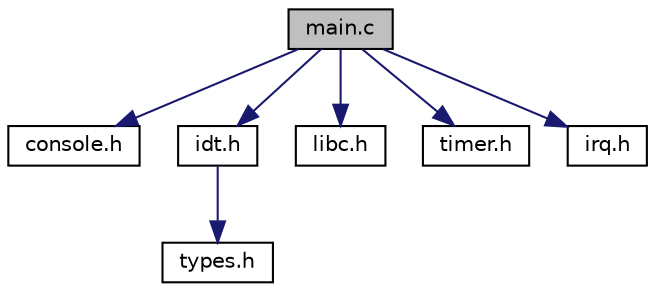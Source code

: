 digraph "main.c"
{
  edge [fontname="Helvetica",fontsize="10",labelfontname="Helvetica",labelfontsize="10"];
  node [fontname="Helvetica",fontsize="10",shape=record];
  Node0 [label="main.c",height=0.2,width=0.4,color="black", fillcolor="grey75", style="filled", fontcolor="black"];
  Node0 -> Node1 [color="midnightblue",fontsize="10",style="solid",fontname="Helvetica"];
  Node1 [label="console.h",height=0.2,width=0.4,color="black", fillcolor="white", style="filled",URL="$console_8h.html"];
  Node0 -> Node2 [color="midnightblue",fontsize="10",style="solid",fontname="Helvetica"];
  Node2 [label="idt.h",height=0.2,width=0.4,color="black", fillcolor="white", style="filled",URL="$idt_8h.html"];
  Node2 -> Node3 [color="midnightblue",fontsize="10",style="solid",fontname="Helvetica"];
  Node3 [label="types.h",height=0.2,width=0.4,color="black", fillcolor="white", style="filled",URL="$types_8h.html"];
  Node0 -> Node4 [color="midnightblue",fontsize="10",style="solid",fontname="Helvetica"];
  Node4 [label="libc.h",height=0.2,width=0.4,color="black", fillcolor="white", style="filled",URL="$libc_8h.html"];
  Node0 -> Node5 [color="midnightblue",fontsize="10",style="solid",fontname="Helvetica"];
  Node5 [label="timer.h",height=0.2,width=0.4,color="black", fillcolor="white", style="filled",URL="$timer_8h.html"];
  Node0 -> Node6 [color="midnightblue",fontsize="10",style="solid",fontname="Helvetica"];
  Node6 [label="irq.h",height=0.2,width=0.4,color="black", fillcolor="white", style="filled",URL="$irq_8h.html"];
}
